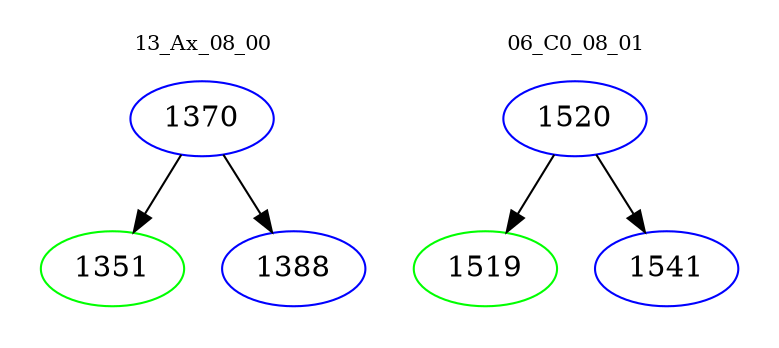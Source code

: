 digraph{
subgraph cluster_0 {
color = white
label = "13_Ax_08_00";
fontsize=10;
T0_1370 [label="1370", color="blue"]
T0_1370 -> T0_1351 [color="black"]
T0_1351 [label="1351", color="green"]
T0_1370 -> T0_1388 [color="black"]
T0_1388 [label="1388", color="blue"]
}
subgraph cluster_1 {
color = white
label = "06_C0_08_01";
fontsize=10;
T1_1520 [label="1520", color="blue"]
T1_1520 -> T1_1519 [color="black"]
T1_1519 [label="1519", color="green"]
T1_1520 -> T1_1541 [color="black"]
T1_1541 [label="1541", color="blue"]
}
}
